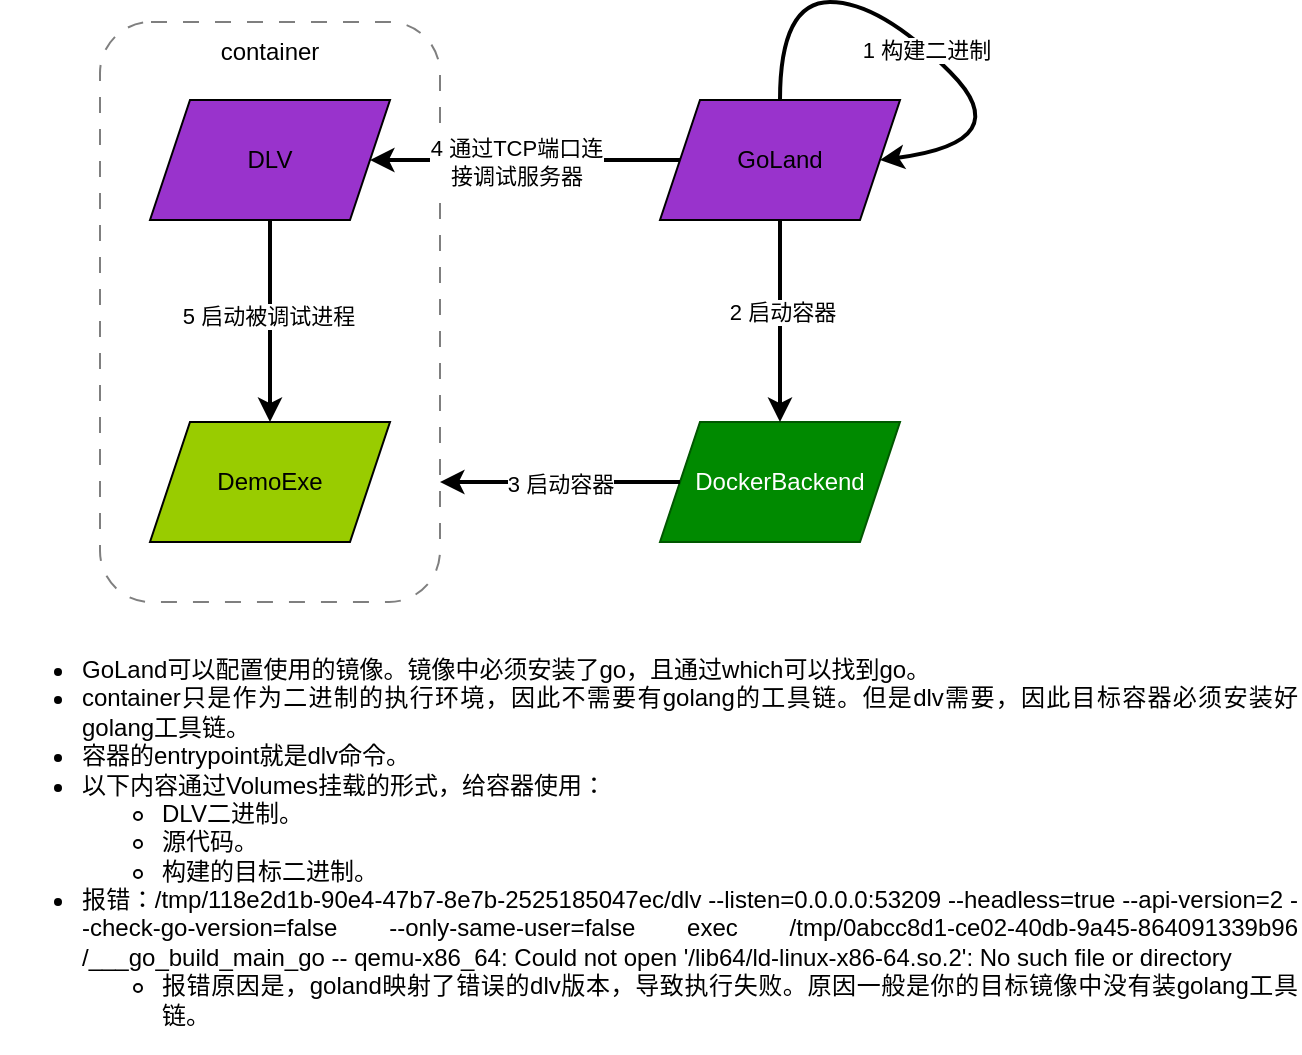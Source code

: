 <mxfile version="21.2.1" type="device">
  <diagram name="Run Targets" id="PRpYN_fRq90AP2FBMjZx">
    <mxGraphModel dx="1434" dy="854" grid="1" gridSize="10" guides="1" tooltips="1" connect="1" arrows="1" fold="1" page="1" pageScale="1" pageWidth="850" pageHeight="1100" math="0" shadow="0">
      <root>
        <mxCell id="0" />
        <mxCell id="1" parent="0" />
        <mxCell id="gkKM9q-YfPjZsNWayiZE-6" value="" style="rounded=1;whiteSpace=wrap;html=1;opacity=50;dashed=1;dashPattern=8 8;" parent="1" vertex="1">
          <mxGeometry x="200" y="50" width="170" height="290" as="geometry" />
        </mxCell>
        <mxCell id="gkKM9q-YfPjZsNWayiZE-1" value="DLV" style="shape=parallelogram;perimeter=parallelogramPerimeter;whiteSpace=wrap;html=1;fixedSize=1;fillColor=#9933CC;" parent="1" vertex="1">
          <mxGeometry x="225" y="89" width="120" height="60" as="geometry" />
        </mxCell>
        <mxCell id="gkKM9q-YfPjZsNWayiZE-2" value="&lt;div style=&quot;text-align: justify;&quot;&gt;&lt;ul&gt;&lt;li&gt;&lt;span style=&quot;background-color: initial;&quot;&gt;GoLand可以配置使用的镜像。镜像中必须安装了go，且通过which可以找到go。&lt;/span&gt;&lt;br&gt;&lt;/li&gt;&lt;li&gt;container只是作为二进制的执行环境，因此不需要有golang的工具链。但是dlv需要，因此目标容器必须安装好golang工具链。&lt;/li&gt;&lt;li&gt;容器的entrypoint就是dlv命令。&lt;/li&gt;&lt;li&gt;以下内容通过Volumes挂载的形式，给容器使用：&lt;/li&gt;&lt;ul&gt;&lt;li&gt;DLV二进制。&lt;/li&gt;&lt;li&gt;源代码。&lt;/li&gt;&lt;li&gt;构建的目标二进制。&lt;/li&gt;&lt;/ul&gt;&lt;li&gt;报错：/tmp/118e2d1b-90e4-47b7-8e7b-2525185047ec/dlv --listen=0.0.0.0:53209 --headless=true --api-version=2 --check-go-version=false --only-same-user=false exec /tmp/0abcc8d1-ce02-40db-9a45-864091339b96 /___go_build_main_go -- qemu-x86_64: Could not open &#39;/lib64/ld-linux-x86-64.so.2&#39;: No such file or directory&lt;/li&gt;&lt;ul&gt;&lt;li&gt;报错原因是，goland映射了错误的dlv版本，导致执行失败。原因一般是你的目标镜像中没有装golang工具链。&lt;/li&gt;&lt;/ul&gt;&lt;/ul&gt;&lt;/div&gt;" style="text;html=1;strokeColor=none;fillColor=none;align=center;verticalAlign=middle;whiteSpace=wrap;rounded=0;" parent="1" vertex="1">
          <mxGeometry x="150" y="360" width="650" height="200" as="geometry" />
        </mxCell>
        <mxCell id="gkKM9q-YfPjZsNWayiZE-3" value="DemoExe" style="shape=parallelogram;perimeter=parallelogramPerimeter;whiteSpace=wrap;html=1;fixedSize=1;fillColor=#99CC00;" parent="1" vertex="1">
          <mxGeometry x="225" y="250" width="120" height="60" as="geometry" />
        </mxCell>
        <mxCell id="gkKM9q-YfPjZsNWayiZE-4" value="GoLand" style="shape=parallelogram;perimeter=parallelogramPerimeter;whiteSpace=wrap;html=1;fixedSize=1;fillColor=#9933CC;" parent="1" vertex="1">
          <mxGeometry x="480" y="89" width="120" height="60" as="geometry" />
        </mxCell>
        <mxCell id="gkKM9q-YfPjZsNWayiZE-5" value="DockerBackend" style="shape=parallelogram;perimeter=parallelogramPerimeter;whiteSpace=wrap;html=1;fixedSize=1;fillColor=#008a00;fontColor=#ffffff;strokeColor=#005700;" parent="1" vertex="1">
          <mxGeometry x="480" y="250" width="120" height="60" as="geometry" />
        </mxCell>
        <mxCell id="gkKM9q-YfPjZsNWayiZE-7" value="container" style="text;html=1;strokeColor=none;fillColor=none;align=center;verticalAlign=middle;whiteSpace=wrap;rounded=0;" parent="1" vertex="1">
          <mxGeometry x="255" y="50" width="60" height="30" as="geometry" />
        </mxCell>
        <mxCell id="gkKM9q-YfPjZsNWayiZE-9" value="" style="endArrow=classic;html=1;rounded=0;strokeWidth=2;exitX=0;exitY=0.5;exitDx=0;exitDy=0;entryX=1;entryY=0.5;entryDx=0;entryDy=0;" parent="1" source="gkKM9q-YfPjZsNWayiZE-4" target="gkKM9q-YfPjZsNWayiZE-1" edge="1">
          <mxGeometry width="50" height="50" relative="1" as="geometry">
            <mxPoint x="680" y="120" as="sourcePoint" />
            <mxPoint x="730" y="70" as="targetPoint" />
          </mxGeometry>
        </mxCell>
        <mxCell id="gkKM9q-YfPjZsNWayiZE-16" value="4 通过TCP端口连&lt;br&gt;接调试服务器" style="edgeLabel;html=1;align=center;verticalAlign=middle;resizable=0;points=[];" parent="gkKM9q-YfPjZsNWayiZE-9" vertex="1" connectable="0">
          <mxGeometry x="0.058" y="1" relative="1" as="geometry">
            <mxPoint as="offset" />
          </mxGeometry>
        </mxCell>
        <mxCell id="gkKM9q-YfPjZsNWayiZE-10" value="" style="endArrow=classic;html=1;rounded=0;strokeWidth=2;exitX=0.5;exitY=1;exitDx=0;exitDy=0;entryX=0.5;entryY=0;entryDx=0;entryDy=0;" parent="1" source="gkKM9q-YfPjZsNWayiZE-4" target="gkKM9q-YfPjZsNWayiZE-5" edge="1">
          <mxGeometry width="50" height="50" relative="1" as="geometry">
            <mxPoint x="80" y="360" as="sourcePoint" />
            <mxPoint x="460" y="300" as="targetPoint" />
          </mxGeometry>
        </mxCell>
        <mxCell id="gkKM9q-YfPjZsNWayiZE-18" value="2 启动容器" style="edgeLabel;html=1;align=center;verticalAlign=middle;resizable=0;points=[];" parent="gkKM9q-YfPjZsNWayiZE-10" vertex="1" connectable="0">
          <mxGeometry x="-0.099" y="1" relative="1" as="geometry">
            <mxPoint as="offset" />
          </mxGeometry>
        </mxCell>
        <mxCell id="gkKM9q-YfPjZsNWayiZE-11" value="" style="endArrow=classic;html=1;rounded=0;strokeWidth=2;exitX=0.5;exitY=1;exitDx=0;exitDy=0;entryX=0.5;entryY=0;entryDx=0;entryDy=0;" parent="1" source="gkKM9q-YfPjZsNWayiZE-1" target="gkKM9q-YfPjZsNWayiZE-3" edge="1">
          <mxGeometry width="50" height="50" relative="1" as="geometry">
            <mxPoint x="90" y="370" as="sourcePoint" />
            <mxPoint x="140" y="320" as="targetPoint" />
          </mxGeometry>
        </mxCell>
        <mxCell id="gkKM9q-YfPjZsNWayiZE-19" value="5 启动被调试进程" style="edgeLabel;html=1;align=center;verticalAlign=middle;resizable=0;points=[];" parent="gkKM9q-YfPjZsNWayiZE-11" vertex="1" connectable="0">
          <mxGeometry x="-0.059" y="-1" relative="1" as="geometry">
            <mxPoint as="offset" />
          </mxGeometry>
        </mxCell>
        <mxCell id="gkKM9q-YfPjZsNWayiZE-15" value="" style="endArrow=classic;html=1;rounded=0;strokeWidth=2;exitX=0;exitY=0.5;exitDx=0;exitDy=0;" parent="1" source="gkKM9q-YfPjZsNWayiZE-5" edge="1">
          <mxGeometry width="50" height="50" relative="1" as="geometry">
            <mxPoint x="130" y="410" as="sourcePoint" />
            <mxPoint x="370" y="280" as="targetPoint" />
          </mxGeometry>
        </mxCell>
        <mxCell id="gkKM9q-YfPjZsNWayiZE-17" value="3 启动容器" style="edgeLabel;html=1;align=center;verticalAlign=middle;resizable=0;points=[];" parent="gkKM9q-YfPjZsNWayiZE-15" vertex="1" connectable="0">
          <mxGeometry y="1" relative="1" as="geometry">
            <mxPoint as="offset" />
          </mxGeometry>
        </mxCell>
        <mxCell id="gkKM9q-YfPjZsNWayiZE-21" value="" style="curved=1;endArrow=classic;html=1;rounded=0;exitX=0.5;exitY=0;exitDx=0;exitDy=0;entryX=1;entryY=0.5;entryDx=0;entryDy=0;strokeWidth=2;" parent="1" source="gkKM9q-YfPjZsNWayiZE-4" target="gkKM9q-YfPjZsNWayiZE-4" edge="1">
          <mxGeometry width="50" height="50" relative="1" as="geometry">
            <mxPoint x="710" y="390" as="sourcePoint" />
            <mxPoint x="830" y="270" as="targetPoint" />
            <Array as="points">
              <mxPoint x="540" y="40" />
              <mxPoint x="590" y="40" />
              <mxPoint x="660" y="110" />
            </Array>
          </mxGeometry>
        </mxCell>
        <mxCell id="gkKM9q-YfPjZsNWayiZE-22" value="1 构建二进制" style="edgeLabel;html=1;align=center;verticalAlign=middle;resizable=0;points=[];" parent="gkKM9q-YfPjZsNWayiZE-21" vertex="1" connectable="0">
          <mxGeometry x="-0.028" relative="1" as="geometry">
            <mxPoint y="1" as="offset" />
          </mxGeometry>
        </mxCell>
      </root>
    </mxGraphModel>
  </diagram>
</mxfile>
